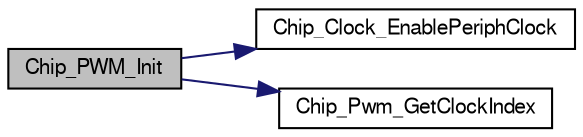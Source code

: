 digraph "Chip_PWM_Init"
{
  edge [fontname="FreeSans",fontsize="10",labelfontname="FreeSans",labelfontsize="10"];
  node [fontname="FreeSans",fontsize="10",shape=record];
  rankdir="LR";
  Node1 [label="Chip_PWM_Init",height=0.2,width=0.4,color="black", fillcolor="grey75", style="filled", fontcolor="black"];
  Node1 -> Node2 [color="midnightblue",fontsize="10",style="solid"];
  Node2 [label="Chip_Clock_EnablePeriphClock",height=0.2,width=0.4,color="black", fillcolor="white", style="filled",URL="$group__CLOCK__17XX__40XX.html#gac63024a1f928ba359c4f4cac7e48fe39",tooltip="Enables power and clocking for a peripheral. "];
  Node1 -> Node3 [color="midnightblue",fontsize="10",style="solid"];
  Node3 [label="Chip_Pwm_GetClockIndex",height=0.2,width=0.4,color="black", fillcolor="white", style="filled",URL="$pwm__17xx__40xx_8c.html#ab6e5c033464933749685323a86cf6056"];
}
